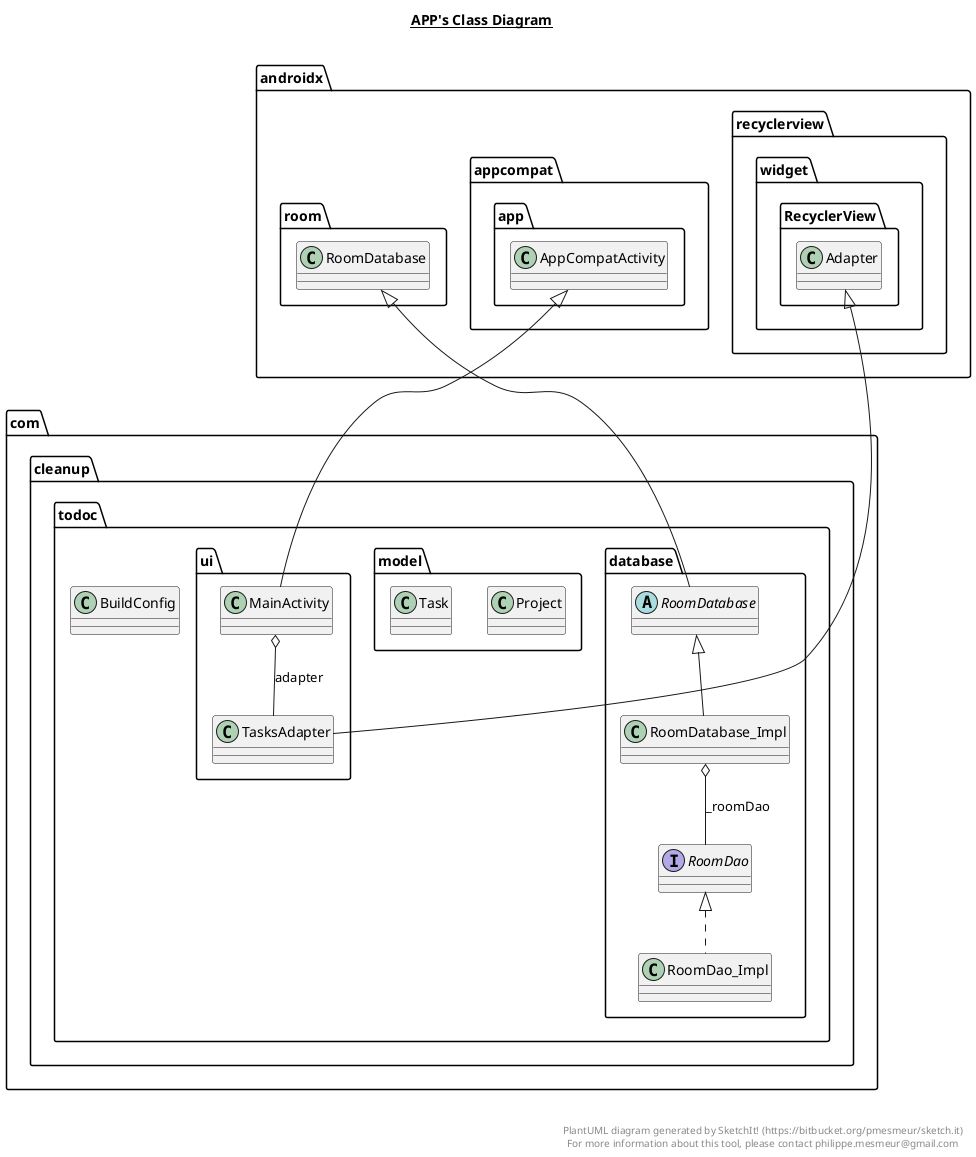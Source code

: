 @startuml

title __APP's Class Diagram__\n

  namespace com.cleanup.todoc {
    class com.cleanup.todoc.BuildConfig {
    }
  }
  

  namespace com.cleanup.todoc {
    namespace database {
      interface com.cleanup.todoc.database.RoomDao {
      }
    }
  }
  

  namespace com.cleanup.todoc {
    namespace database {
      class com.cleanup.todoc.database.RoomDao_Impl {
      }
    }
  }
  

  namespace com.cleanup.todoc {
    namespace database {
      abstract class com.cleanup.todoc.database.RoomDatabase {
      }
    }
  }
  

  namespace com.cleanup.todoc {
    namespace database {
      class com.cleanup.todoc.database.RoomDatabase_Impl {
      }
    }
  }
  

  namespace com.cleanup.todoc {
    namespace model {
      class com.cleanup.todoc.model.Project {
      }
    }
  }
  

  namespace com.cleanup.todoc {
    namespace model {
      class com.cleanup.todoc.model.Task {
      }
    }
  }
  

  namespace com.cleanup.todoc {
    namespace ui {
      class com.cleanup.todoc.ui.MainActivity {
      }
    }
  }
  

  namespace com.cleanup.todoc {
    namespace ui {
      class com.cleanup.todoc.ui.TasksAdapter {
      }
    }
  }
  

  com.cleanup.todoc.database.RoomDao_Impl .up.|> com.cleanup.todoc.database.RoomDao
  com.cleanup.todoc.database.RoomDatabase -up-|> androidx.room.RoomDatabase
  com.cleanup.todoc.database.RoomDatabase_Impl -up-|> com.cleanup.todoc.database.RoomDatabase
  com.cleanup.todoc.database.RoomDatabase_Impl o-- com.cleanup.todoc.database.RoomDao : _roomDao
  com.cleanup.todoc.ui.MainActivity .up.|> com.cleanup.todoc.ui.TasksAdapter.DeleteTaskListener
  com.cleanup.todoc.ui.MainActivity -up-|> androidx.appcompat.app.AppCompatActivity
  com.cleanup.todoc.ui.MainActivity o-- com.cleanup.todoc.ui.TasksAdapter : adapter
  com.cleanup.todoc.ui.MainActivity o-- com.cleanup.todoc.ui.MainActivity.SortMethod : sortMethod
  com.cleanup.todoc.ui.TasksAdapter -up-|> androidx.recyclerview.widget.RecyclerView.Adapter
  com.cleanup.todoc.ui.TasksAdapter o-- com.cleanup.todoc.ui.TasksAdapter.DeleteTaskListener : deleteTaskListener


right footer


PlantUML diagram generated by SketchIt! (https://bitbucket.org/pmesmeur/sketch.it)
For more information about this tool, please contact philippe.mesmeur@gmail.com
endfooter

@enduml

